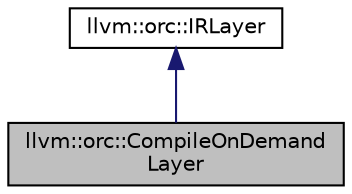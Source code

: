 digraph "llvm::orc::CompileOnDemandLayer"
{
 // LATEX_PDF_SIZE
  bgcolor="transparent";
  edge [fontname="Helvetica",fontsize="10",labelfontname="Helvetica",labelfontsize="10"];
  node [fontname="Helvetica",fontsize="10",shape="box"];
  Node1 [label="llvm::orc::CompileOnDemand\lLayer",height=0.2,width=0.4,color="black", fillcolor="grey75", style="filled", fontcolor="black",tooltip=" "];
  Node2 -> Node1 [dir="back",color="midnightblue",fontsize="10",style="solid",fontname="Helvetica"];
  Node2 [label="llvm::orc::IRLayer",height=0.2,width=0.4,color="black",URL="$classllvm_1_1orc_1_1IRLayer.html",tooltip="Interface for layers that accept LLVM IR."];
}

